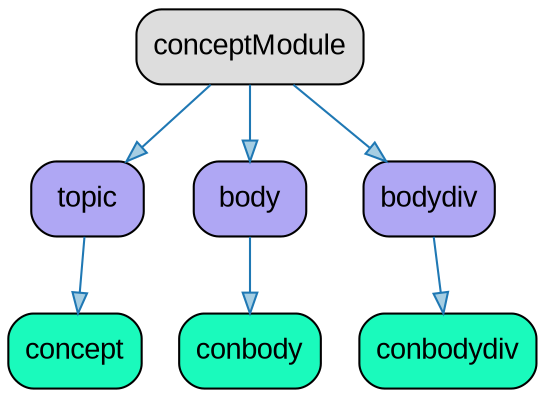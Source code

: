 // DITA Specialization concept
strict digraph {
				
  // Root node
  
	"conceptModule" [label ="conceptModule" fontname="Arial" shape="Mrecord" style="filled"  fillcolor="#DDDDDD"]
			
  // Other nodes
      
	"topic" [label ="topic" fontname="Arial" shape="Mrecord" style="filled"  fillcolor="#AFA7F4"]
         
	"concept" [label ="concept" fontname="Arial" shape="Mrecord" style="filled"  fillcolor="#1AFABC"]
      
      
	"body" [label ="body" fontname="Arial" shape="Mrecord" style="filled"  fillcolor="#AFA7F4"]
         
	"conbody" [label ="conbody" fontname="Arial" shape="Mrecord" style="filled"  fillcolor="#1AFABC"]
      
      
	"bodydiv" [label ="bodydiv" fontname="Arial" shape="Mrecord" style="filled"  fillcolor="#AFA7F4"]
         
	"conbodydiv" [label ="conbodydiv" fontname="Arial" shape="Mrecord" style="filled"  fillcolor="#1AFABC"]
      
   
  // Edges
      
	"conceptModule" -> "topic" [fillcolor="#a6cee3" color="#1f78b4"]
         
	"topic" -> "concept" [fillcolor="#a6cee3" color="#1f78b4"]
      
      
	"conceptModule" -> "body" [fillcolor="#a6cee3" color="#1f78b4"]
         
	"body" -> "conbody" [fillcolor="#a6cee3" color="#1f78b4"]
      
      
	"conceptModule" -> "bodydiv" [fillcolor="#a6cee3" color="#1f78b4"]
         
	"bodydiv" -> "conbodydiv" [fillcolor="#a6cee3" color="#1f78b4"]
      
   }